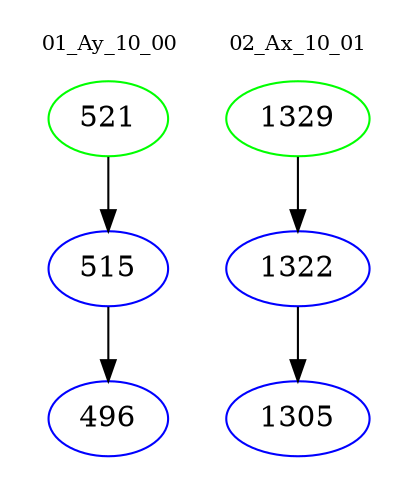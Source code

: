 digraph{
subgraph cluster_0 {
color = white
label = "01_Ay_10_00";
fontsize=10;
T0_521 [label="521", color="green"]
T0_521 -> T0_515 [color="black"]
T0_515 [label="515", color="blue"]
T0_515 -> T0_496 [color="black"]
T0_496 [label="496", color="blue"]
}
subgraph cluster_1 {
color = white
label = "02_Ax_10_01";
fontsize=10;
T1_1329 [label="1329", color="green"]
T1_1329 -> T1_1322 [color="black"]
T1_1322 [label="1322", color="blue"]
T1_1322 -> T1_1305 [color="black"]
T1_1305 [label="1305", color="blue"]
}
}
